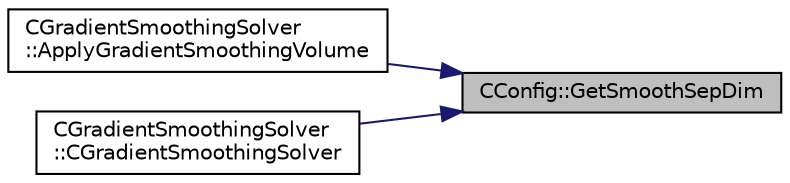 digraph "CConfig::GetSmoothSepDim"
{
 // LATEX_PDF_SIZE
  edge [fontname="Helvetica",fontsize="10",labelfontname="Helvetica",labelfontsize="10"];
  node [fontname="Helvetica",fontsize="10",shape=record];
  rankdir="RL";
  Node1 [label="CConfig::GetSmoothSepDim",height=0.2,width=0.4,color="black", fillcolor="grey75", style="filled", fontcolor="black",tooltip="Check if we split in the dimensions."];
  Node1 -> Node2 [dir="back",color="midnightblue",fontsize="10",style="solid",fontname="Helvetica"];
  Node2 [label="CGradientSmoothingSolver\l::ApplyGradientSmoothingVolume",height=0.2,width=0.4,color="black", fillcolor="white", style="filled",URL="$classCGradientSmoothingSolver.html#a1cc2a5e9d1b99f3607034c5d61905ff9",tooltip="Main routine for applying the solver on the volume sensitivities."];
  Node1 -> Node3 [dir="back",color="midnightblue",fontsize="10",style="solid",fontname="Helvetica"];
  Node3 [label="CGradientSmoothingSolver\l::CGradientSmoothingSolver",height=0.2,width=0.4,color="black", fillcolor="white", style="filled",URL="$classCGradientSmoothingSolver.html#a388e06af9042060ac43193566bb03cc8",tooltip="Constructor of the class."];
}
